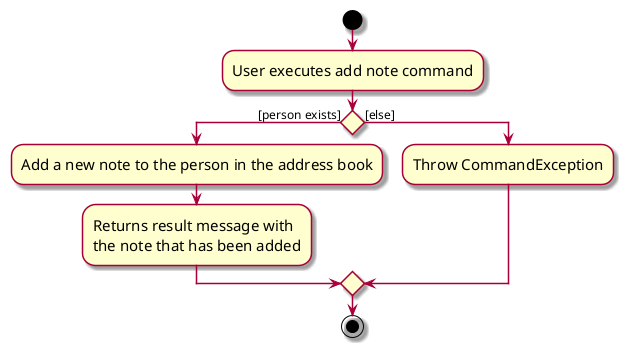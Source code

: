 @startuml
skin rose
skinparam ActivityFontSize 15
skinparam ArrowFontSize 12
start
:User executes add note command;

'Since the beta syntax does not support placing the condition outside the
'diamond we place it as the true branch instead.

if () then ([person exists])
    :Add a new note to the person in the address book;
    :Returns result message with
    the note that has been added;
else ([else])
    :Throw CommandException;
endif
stop
@enduml